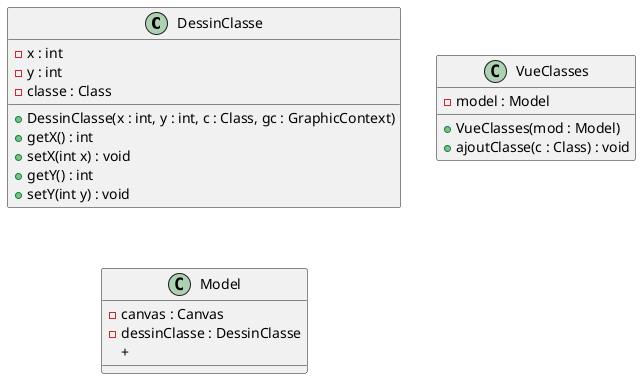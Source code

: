 @startuml
'https://plantuml.com/sequence-diagram

class DessinClasse{
- x : int
- y : int
- classe : Class
+ DessinClasse(x : int, y : int, c : Class, gc : GraphicContext)
+ getX() : int
+ setX(int x) : void
+ getY() : int
+ setY(int y) : void
}

class VueClasses{
- model : Model
+ VueClasses(mod : Model)
+ ajoutClasse(c : Class) : void
}

class Model{
- canvas : Canvas
- dessinClasse : DessinClasse
+
}
@enduml